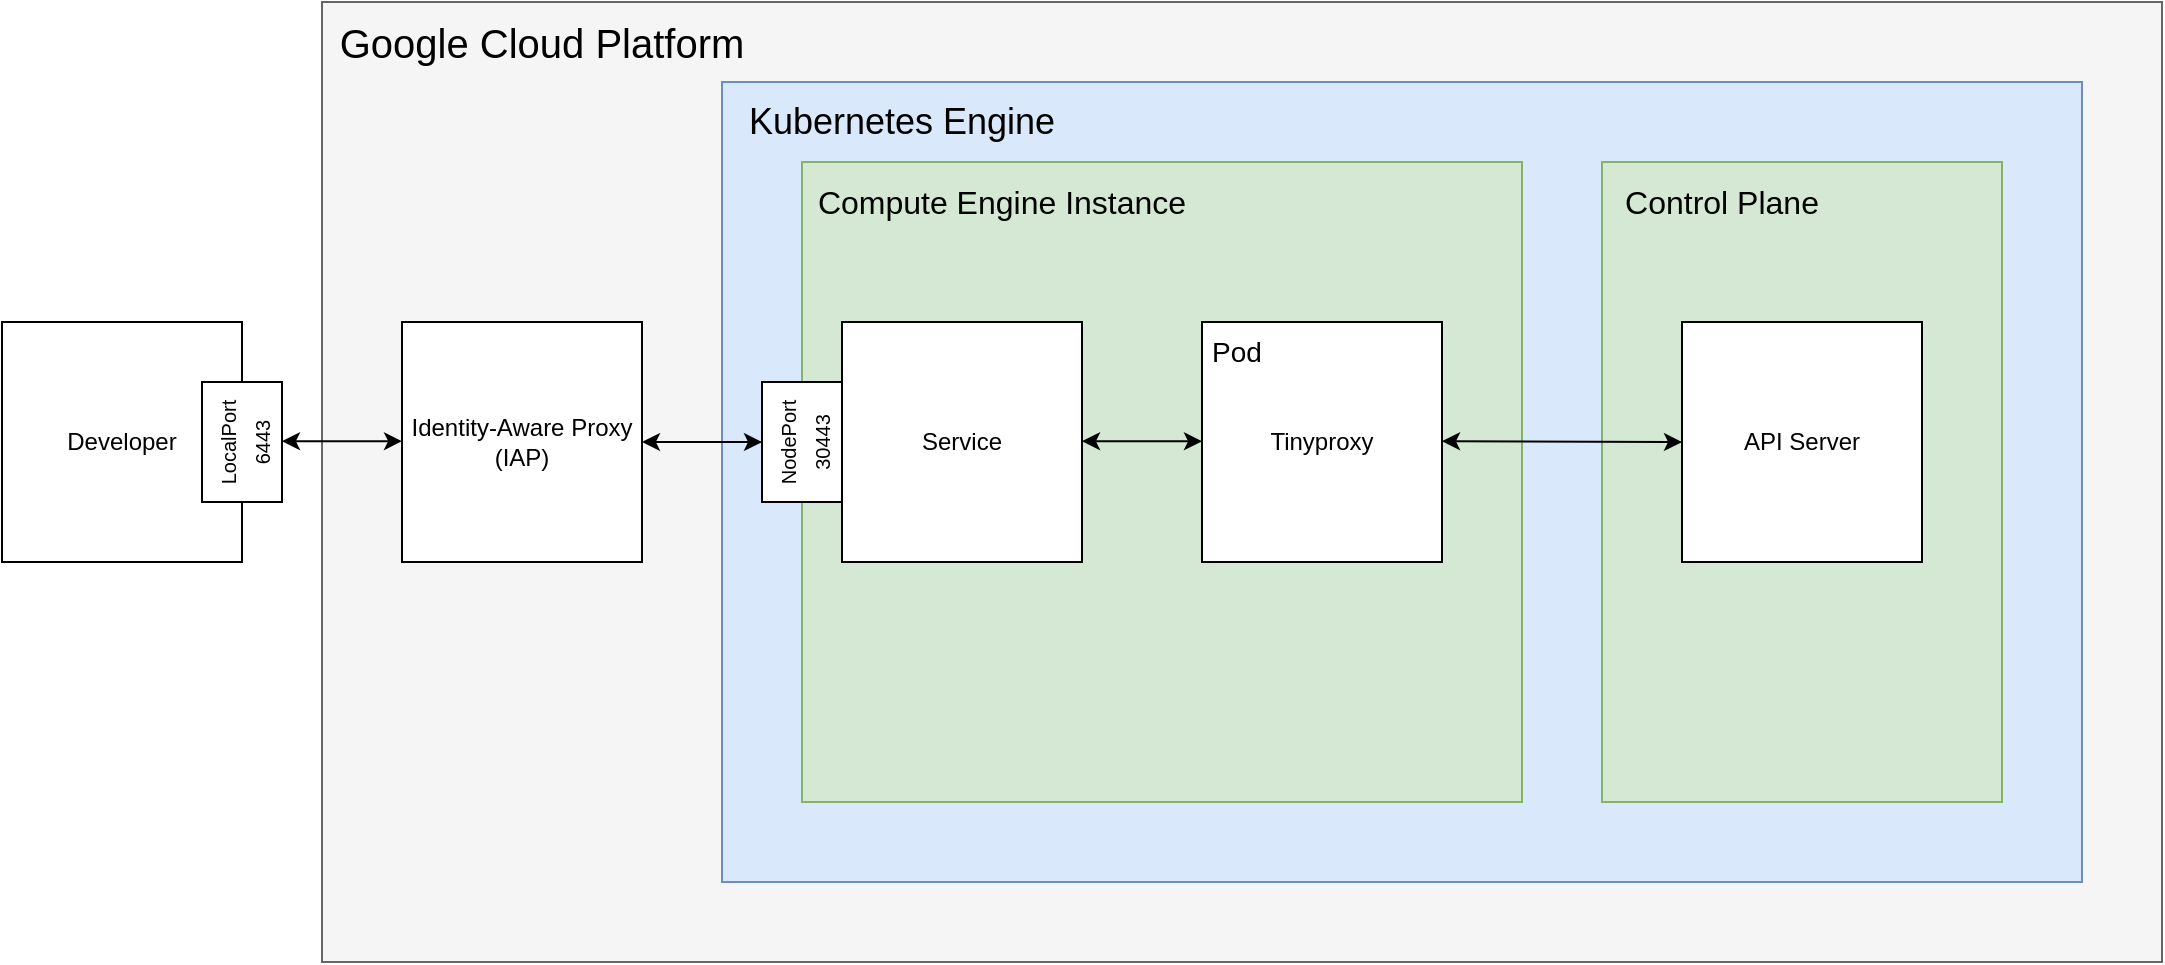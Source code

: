 <mxfile version="17.4.6" type="device"><diagram id="LuxXo4swou8JhdyoUBDX" name="Page-1"><mxGraphModel dx="2033" dy="720" grid="0" gridSize="10" guides="1" tooltips="1" connect="1" arrows="1" fold="1" page="0" pageScale="1" pageWidth="850" pageHeight="1100" background="none" math="0" shadow="0"><root><mxCell id="0"/><mxCell id="1" parent="0"/><mxCell id="ANMgJ6_jfiJonctcsU_t-1" value="" style="rounded=0;whiteSpace=wrap;html=1;fillColor=#f5f5f5;fontColor=#333333;strokeColor=#666666;" vertex="1" parent="1"><mxGeometry x="-70" y="27" width="920" height="480" as="geometry"/></mxCell><mxCell id="ANMgJ6_jfiJonctcsU_t-2" value="Developer" style="rounded=0;whiteSpace=wrap;html=1;" vertex="1" parent="1"><mxGeometry x="-230" y="187" width="120" height="120" as="geometry"/></mxCell><mxCell id="ANMgJ6_jfiJonctcsU_t-3" value="Identity-Aware Proxy (IAP)" style="whiteSpace=wrap;html=1;aspect=fixed;" vertex="1" parent="1"><mxGeometry x="-30" y="187" width="120" height="120" as="geometry"/></mxCell><mxCell id="ANMgJ6_jfiJonctcsU_t-4" value="" style="rounded=0;whiteSpace=wrap;html=1;fillColor=#dae8fc;strokeColor=#6c8ebf;" vertex="1" parent="1"><mxGeometry x="130" y="67" width="680" height="400" as="geometry"/></mxCell><mxCell id="ANMgJ6_jfiJonctcsU_t-5" value="" style="rounded=0;whiteSpace=wrap;html=1;fillColor=#d5e8d4;strokeColor=#82b366;" vertex="1" parent="1"><mxGeometry x="170" y="107" width="360" height="320" as="geometry"/></mxCell><mxCell id="ANMgJ6_jfiJonctcsU_t-6" value="Tinyproxy" style="rounded=0;whiteSpace=wrap;html=1;" vertex="1" parent="1"><mxGeometry x="370" y="187" width="120" height="120" as="geometry"/></mxCell><mxCell id="ANMgJ6_jfiJonctcsU_t-7" value="&lt;font style=&quot;font-size: 20px&quot;&gt;Google Cloud Platform&lt;/font&gt;" style="text;html=1;strokeColor=none;fillColor=none;align=center;verticalAlign=middle;whiteSpace=wrap;rounded=0;" vertex="1" parent="1"><mxGeometry x="-130" y="27" width="340" height="40" as="geometry"/></mxCell><mxCell id="ANMgJ6_jfiJonctcsU_t-8" value="&lt;font style=&quot;font-size: 18px&quot;&gt;Kubernetes Engine&lt;/font&gt;" style="text;html=1;strokeColor=none;fillColor=none;align=center;verticalAlign=middle;whiteSpace=wrap;rounded=0;" vertex="1" parent="1"><mxGeometry x="50" y="67" width="340" height="40" as="geometry"/></mxCell><mxCell id="ANMgJ6_jfiJonctcsU_t-9" value="&lt;font style=&quot;font-size: 16px&quot;&gt;&lt;font style=&quot;font-size: 16px&quot;&gt;Co&lt;/font&gt;&lt;font style=&quot;font-size: 16px&quot;&gt;m&lt;/font&gt;&lt;font style=&quot;font-size: 16px&quot;&gt;pute Engine Instance&lt;/font&gt;&lt;/font&gt;" style="text;html=1;strokeColor=none;fillColor=none;align=center;verticalAlign=middle;whiteSpace=wrap;rounded=0;" vertex="1" parent="1"><mxGeometry x="100" y="107" width="340" height="40" as="geometry"/></mxCell><mxCell id="ANMgJ6_jfiJonctcsU_t-10" value="&lt;font style=&quot;font-size: 14px&quot;&gt;Pod&lt;/font&gt;" style="text;html=1;strokeColor=none;fillColor=none;align=center;verticalAlign=middle;whiteSpace=wrap;rounded=0;" vertex="1" parent="1"><mxGeometry x="360" y="187" width="55" height="30" as="geometry"/></mxCell><mxCell id="ANMgJ6_jfiJonctcsU_t-14" value="Service" style="rounded=0;whiteSpace=wrap;html=1;" vertex="1" parent="1"><mxGeometry x="190" y="187" width="120" height="120" as="geometry"/></mxCell><mxCell id="ANMgJ6_jfiJonctcsU_t-15" value="&lt;span style=&quot;font-size: 10px&quot;&gt;NodePort&lt;br&gt;30443&lt;br&gt;&lt;/span&gt;" style="rounded=0;whiteSpace=wrap;html=1;fontSize=14;rotation=-90;" vertex="1" parent="1"><mxGeometry x="140" y="227" width="60" height="40" as="geometry"/></mxCell><mxCell id="ANMgJ6_jfiJonctcsU_t-23" value="" style="rounded=0;whiteSpace=wrap;html=1;fontSize=10;fillColor=#d5e8d4;strokeColor=#82b366;" vertex="1" parent="1"><mxGeometry x="570" y="107" width="200" height="320" as="geometry"/></mxCell><mxCell id="ANMgJ6_jfiJonctcsU_t-24" value="&lt;span style=&quot;font-size: 16px&quot;&gt;Control Plane&lt;/span&gt;" style="text;html=1;strokeColor=none;fillColor=none;align=center;verticalAlign=middle;whiteSpace=wrap;rounded=0;" vertex="1" parent="1"><mxGeometry x="460" y="107" width="340" height="40" as="geometry"/></mxCell><mxCell id="ANMgJ6_jfiJonctcsU_t-25" value="API Server" style="rounded=0;whiteSpace=wrap;html=1;" vertex="1" parent="1"><mxGeometry x="610" y="187" width="120" height="120" as="geometry"/></mxCell><mxCell id="ANMgJ6_jfiJonctcsU_t-27" value="" style="endArrow=classic;startArrow=classic;html=1;rounded=0;fontSize=10;entryX=0.5;entryY=0;entryDx=0;entryDy=0;exitX=1;exitY=0.5;exitDx=0;exitDy=0;" edge="1" parent="1" source="ANMgJ6_jfiJonctcsU_t-3" target="ANMgJ6_jfiJonctcsU_t-15"><mxGeometry width="50" height="50" relative="1" as="geometry"><mxPoint x="75" y="357.0" as="sourcePoint"/><mxPoint x="155" y="357.0" as="targetPoint"/></mxGeometry></mxCell><mxCell id="ANMgJ6_jfiJonctcsU_t-28" value="" style="endArrow=classic;startArrow=classic;html=1;rounded=0;fontSize=10;entryX=0.5;entryY=0;entryDx=0;entryDy=0;exitX=1;exitY=0.5;exitDx=0;exitDy=0;" edge="1" parent="1"><mxGeometry width="50" height="50" relative="1" as="geometry"><mxPoint x="310" y="246.62" as="sourcePoint"/><mxPoint x="370" y="246.62" as="targetPoint"/></mxGeometry></mxCell><mxCell id="ANMgJ6_jfiJonctcsU_t-29" value="" style="endArrow=classic;startArrow=classic;html=1;rounded=0;fontSize=10;entryX=0;entryY=0.5;entryDx=0;entryDy=0;exitX=1;exitY=0.5;exitDx=0;exitDy=0;" edge="1" parent="1" target="ANMgJ6_jfiJonctcsU_t-25"><mxGeometry width="50" height="50" relative="1" as="geometry"><mxPoint x="490.0" y="246.62" as="sourcePoint"/><mxPoint x="550.0" y="246.62" as="targetPoint"/></mxGeometry></mxCell><mxCell id="ANMgJ6_jfiJonctcsU_t-30" value="&lt;span style=&quot;font-size: 10px&quot;&gt;LocalPort&lt;br&gt;6443&lt;br&gt;&lt;/span&gt;" style="rounded=0;whiteSpace=wrap;html=1;fontSize=14;rotation=-90;" vertex="1" parent="1"><mxGeometry x="-140" y="227" width="60" height="40" as="geometry"/></mxCell><mxCell id="ANMgJ6_jfiJonctcsU_t-31" value="" style="endArrow=classic;startArrow=classic;html=1;rounded=0;fontSize=10;entryX=0.5;entryY=0;entryDx=0;entryDy=0;exitX=1;exitY=0.5;exitDx=0;exitDy=0;" edge="1" parent="1"><mxGeometry width="50" height="50" relative="1" as="geometry"><mxPoint x="-90" y="246.58" as="sourcePoint"/><mxPoint x="-30" y="246.58" as="targetPoint"/></mxGeometry></mxCell></root></mxGraphModel></diagram></mxfile>
